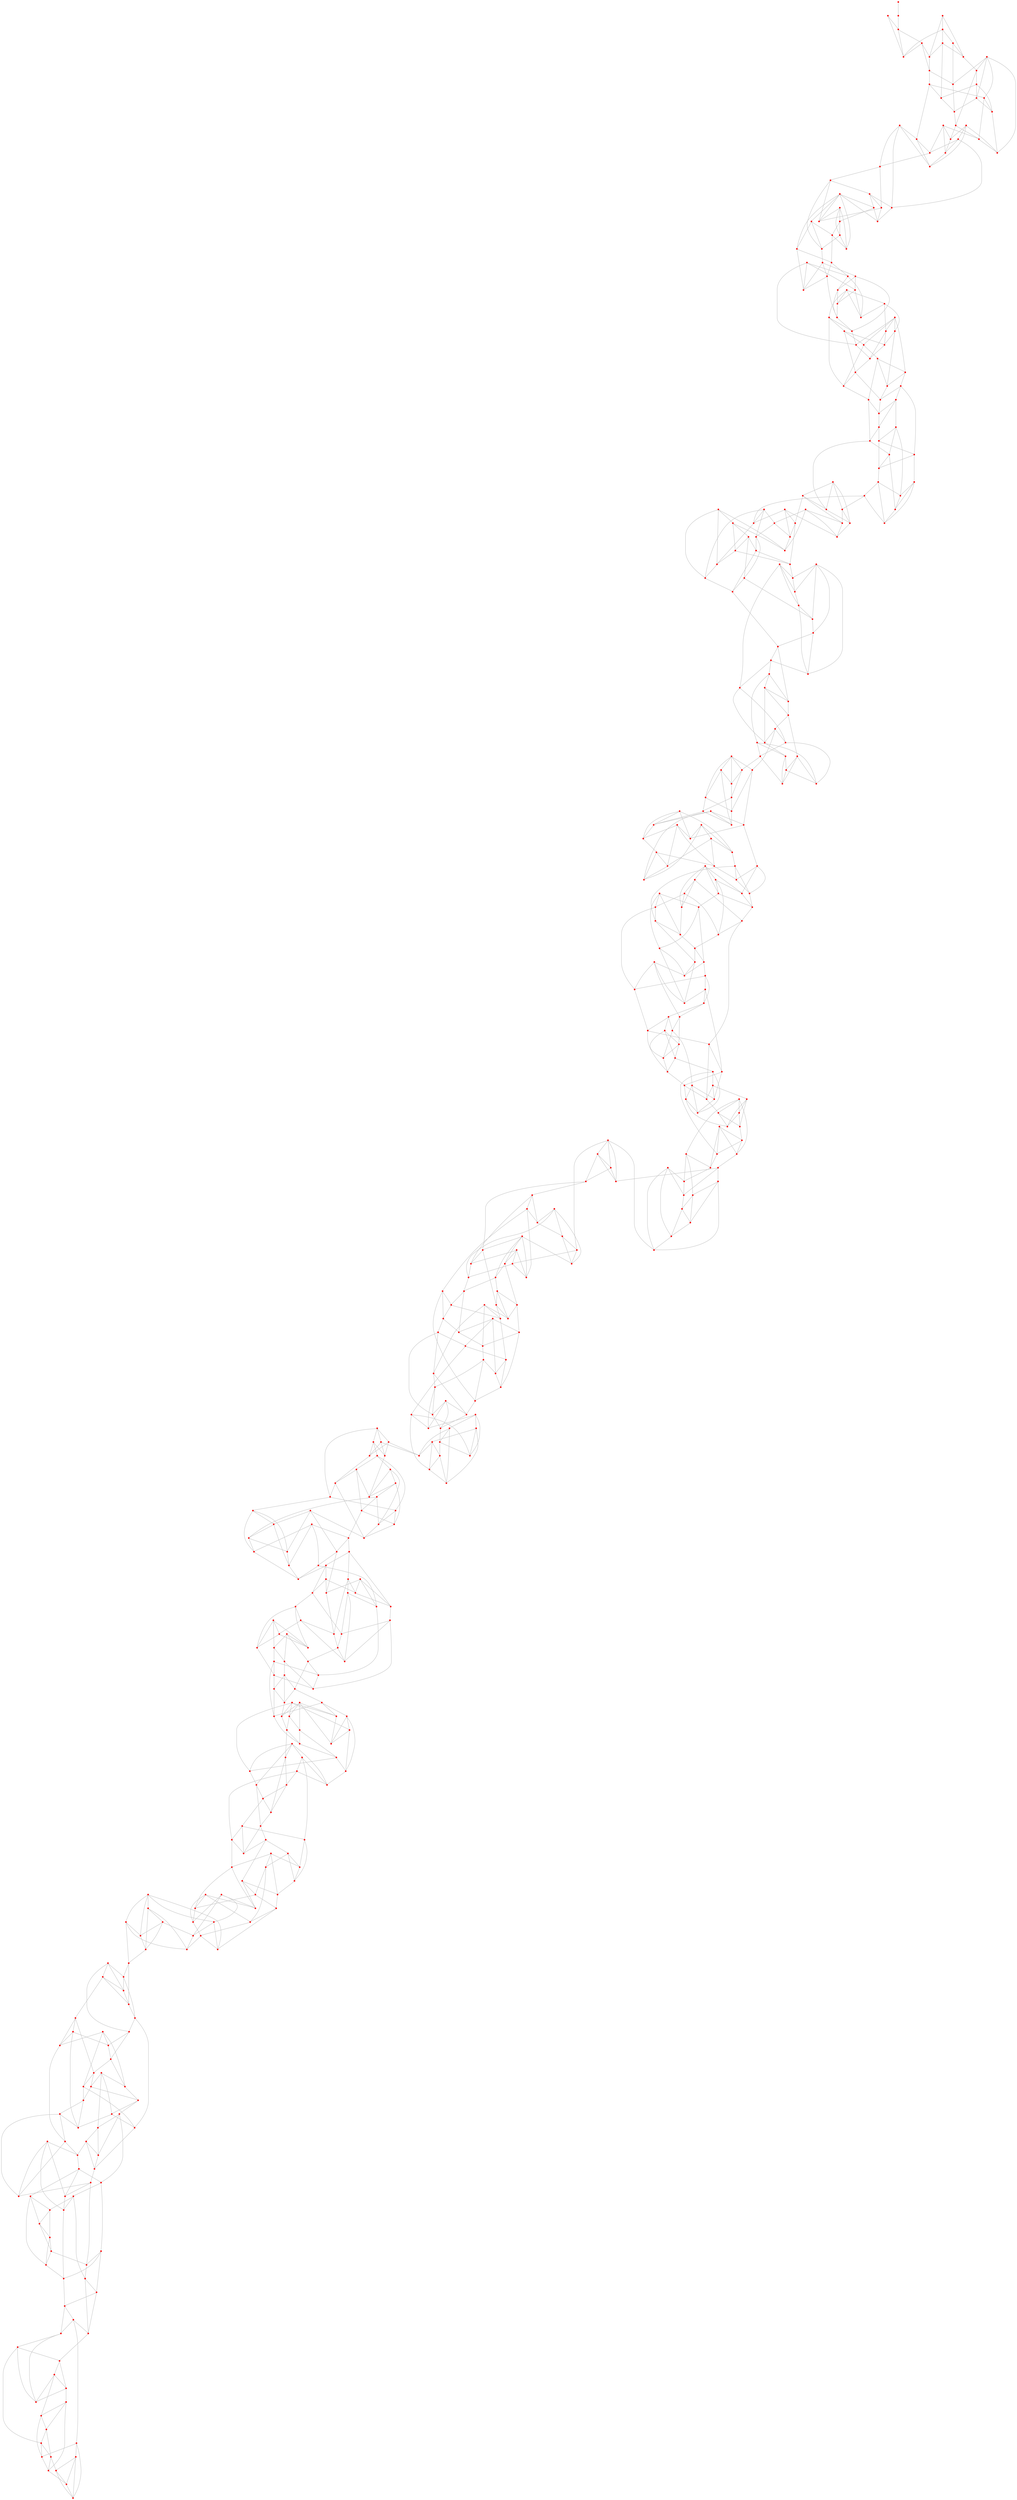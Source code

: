 graph {
	0 [color=red shape=point]
	1 [color=red shape=point]
	2 [color=red shape=point]
	3 [color=red shape=point]
	4 [color=red shape=point]
	5 [color=red shape=point]
	6 [color=red shape=point]
	7 [color=red shape=point]
	8 [color=red shape=point]
	9 [color=red shape=point]
	10 [color=red shape=point]
	11 [color=red shape=point]
	12 [color=red shape=point]
	13 [color=red shape=point]
	14 [color=red shape=point]
	15 [color=red shape=point]
	16 [color=red shape=point]
	17 [color=red shape=point]
	18 [color=red shape=point]
	19 [color=red shape=point]
	20 [color=red shape=point]
	21 [color=red shape=point]
	22 [color=red shape=point]
	23 [color=red shape=point]
	24 [color=red shape=point]
	25 [color=red shape=point]
	26 [color=red shape=point]
	27 [color=red shape=point]
	28 [color=red shape=point]
	29 [color=red shape=point]
	30 [color=red shape=point]
	31 [color=red shape=point]
	32 [color=red shape=point]
	33 [color=red shape=point]
	34 [color=red shape=point]
	35 [color=red shape=point]
	36 [color=red shape=point]
	37 [color=red shape=point]
	38 [color=red shape=point]
	39 [color=red shape=point]
	40 [color=red shape=point]
	41 [color=red shape=point]
	42 [color=red shape=point]
	43 [color=red shape=point]
	44 [color=red shape=point]
	45 [color=red shape=point]
	46 [color=red shape=point]
	47 [color=red shape=point]
	48 [color=red shape=point]
	49 [color=red shape=point]
	50 [color=red shape=point]
	51 [color=red shape=point]
	52 [color=red shape=point]
	53 [color=red shape=point]
	54 [color=red shape=point]
	55 [color=red shape=point]
	56 [color=red shape=point]
	57 [color=red shape=point]
	58 [color=red shape=point]
	59 [color=red shape=point]
	60 [color=red shape=point]
	61 [color=red shape=point]
	62 [color=red shape=point]
	63 [color=red shape=point]
	64 [color=red shape=point]
	65 [color=red shape=point]
	66 [color=red shape=point]
	67 [color=red shape=point]
	68 [color=red shape=point]
	69 [color=red shape=point]
	70 [color=red shape=point]
	71 [color=red shape=point]
	72 [color=red shape=point]
	73 [color=red shape=point]
	74 [color=red shape=point]
	75 [color=red shape=point]
	76 [color=red shape=point]
	77 [color=red shape=point]
	78 [color=red shape=point]
	79 [color=red shape=point]
	80 [color=red shape=point]
	81 [color=red shape=point]
	82 [color=red shape=point]
	83 [color=red shape=point]
	84 [color=red shape=point]
	85 [color=red shape=point]
	86 [color=red shape=point]
	87 [color=red shape=point]
	88 [color=red shape=point]
	89 [color=red shape=point]
	90 [color=red shape=point]
	91 [color=red shape=point]
	92 [color=red shape=point]
	93 [color=red shape=point]
	94 [color=red shape=point]
	95 [color=red shape=point]
	96 [color=red shape=point]
	97 [color=red shape=point]
	98 [color=red shape=point]
	99 [color=red shape=point]
	100 [color=red shape=point]
	101 [color=red shape=point]
	102 [color=red shape=point]
	103 [color=red shape=point]
	104 [color=red shape=point]
	105 [color=red shape=point]
	106 [color=red shape=point]
	107 [color=red shape=point]
	108 [color=red shape=point]
	109 [color=red shape=point]
	110 [color=red shape=point]
	111 [color=red shape=point]
	112 [color=red shape=point]
	113 [color=red shape=point]
	114 [color=red shape=point]
	115 [color=red shape=point]
	116 [color=red shape=point]
	117 [color=red shape=point]
	118 [color=red shape=point]
	119 [color=red shape=point]
	120 [color=red shape=point]
	121 [color=red shape=point]
	122 [color=red shape=point]
	123 [color=red shape=point]
	124 [color=red shape=point]
	125 [color=red shape=point]
	126 [color=red shape=point]
	127 [color=red shape=point]
	128 [color=red shape=point]
	129 [color=red shape=point]
	130 [color=red shape=point]
	131 [color=red shape=point]
	132 [color=red shape=point]
	133 [color=red shape=point]
	134 [color=red shape=point]
	135 [color=red shape=point]
	136 [color=red shape=point]
	137 [color=red shape=point]
	138 [color=red shape=point]
	139 [color=red shape=point]
	140 [color=red shape=point]
	141 [color=red shape=point]
	142 [color=red shape=point]
	143 [color=red shape=point]
	144 [color=red shape=point]
	145 [color=red shape=point]
	146 [color=red shape=point]
	147 [color=red shape=point]
	148 [color=red shape=point]
	149 [color=red shape=point]
	150 [color=red shape=point]
	151 [color=red shape=point]
	152 [color=red shape=point]
	153 [color=red shape=point]
	154 [color=red shape=point]
	155 [color=red shape=point]
	156 [color=red shape=point]
	157 [color=red shape=point]
	158 [color=red shape=point]
	159 [color=red shape=point]
	160 [color=red shape=point]
	161 [color=red shape=point]
	162 [color=red shape=point]
	163 [color=red shape=point]
	164 [color=red shape=point]
	165 [color=red shape=point]
	166 [color=red shape=point]
	167 [color=red shape=point]
	168 [color=red shape=point]
	169 [color=red shape=point]
	170 [color=red shape=point]
	171 [color=red shape=point]
	172 [color=red shape=point]
	173 [color=red shape=point]
	174 [color=red shape=point]
	175 [color=red shape=point]
	176 [color=red shape=point]
	177 [color=red shape=point]
	178 [color=red shape=point]
	179 [color=red shape=point]
	180 [color=red shape=point]
	181 [color=red shape=point]
	182 [color=red shape=point]
	183 [color=red shape=point]
	184 [color=red shape=point]
	185 [color=red shape=point]
	186 [color=red shape=point]
	187 [color=red shape=point]
	188 [color=red shape=point]
	189 [color=red shape=point]
	190 [color=red shape=point]
	191 [color=red shape=point]
	192 [color=red shape=point]
	193 [color=red shape=point]
	194 [color=red shape=point]
	195 [color=red shape=point]
	196 [color=red shape=point]
	197 [color=red shape=point]
	198 [color=red shape=point]
	199 [color=red shape=point]
	200 [color=red shape=point]
	201 [color=red shape=point]
	202 [color=red shape=point]
	203 [color=red shape=point]
	204 [color=red shape=point]
	205 [color=red shape=point]
	206 [color=red shape=point]
	207 [color=red shape=point]
	208 [color=red shape=point]
	209 [color=red shape=point]
	210 [color=red shape=point]
	211 [color=red shape=point]
	212 [color=red shape=point]
	213 [color=red shape=point]
	214 [color=red shape=point]
	215 [color=red shape=point]
	216 [color=red shape=point]
	217 [color=red shape=point]
	218 [color=red shape=point]
	219 [color=red shape=point]
	220 [color=red shape=point]
	221 [color=red shape=point]
	222 [color=red shape=point]
	223 [color=red shape=point]
	224 [color=red shape=point]
	225 [color=red shape=point]
	226 [color=red shape=point]
	227 [color=red shape=point]
	228 [color=red shape=point]
	229 [color=red shape=point]
	230 [color=red shape=point]
	231 [color=red shape=point]
	232 [color=red shape=point]
	233 [color=red shape=point]
	234 [color=red shape=point]
	235 [color=red shape=point]
	236 [color=red shape=point]
	237 [color=red shape=point]
	238 [color=red shape=point]
	239 [color=red shape=point]
	240 [color=red shape=point]
	241 [color=red shape=point]
	242 [color=red shape=point]
	243 [color=red shape=point]
	244 [color=red shape=point]
	245 [color=red shape=point]
	246 [color=red shape=point]
	247 [color=red shape=point]
	248 [color=red shape=point]
	249 [color=red shape=point]
	250 [color=red shape=point]
	251 [color=red shape=point]
	252 [color=red shape=point]
	253 [color=red shape=point]
	254 [color=red shape=point]
	255 [color=red shape=point]
	256 [color=red shape=point]
	257 [color=red shape=point]
	258 [color=red shape=point]
	259 [color=red shape=point]
	260 [color=red shape=point]
	261 [color=red shape=point]
	262 [color=red shape=point]
	263 [color=red shape=point]
	264 [color=red shape=point]
	265 [color=red shape=point]
	266 [color=red shape=point]
	267 [color=red shape=point]
	268 [color=red shape=point]
	269 [color=red shape=point]
	270 [color=red shape=point]
	271 [color=red shape=point]
	272 [color=red shape=point]
	273 [color=red shape=point]
	274 [color=red shape=point]
	275 [color=red shape=point]
	276 [color=red shape=point]
	277 [color=red shape=point]
	278 [color=red shape=point]
	279 [color=red shape=point]
	280 [color=red shape=point]
	281 [color=red shape=point]
	282 [color=red shape=point]
	283 [color=red shape=point]
	284 [color=red shape=point]
	285 [color=red shape=point]
	286 [color=red shape=point]
	287 [color=red shape=point]
	288 [color=red shape=point]
	289 [color=red shape=point]
	290 [color=red shape=point]
	291 [color=red shape=point]
	292 [color=red shape=point]
	293 [color=red shape=point]
	294 [color=red shape=point]
	295 [color=red shape=point]
	296 [color=red shape=point]
	297 [color=red shape=point]
	298 [color=red shape=point]
	299 [color=red shape=point]
	300 [color=red shape=point]
	301 [color=red shape=point]
	302 [color=red shape=point]
	303 [color=red shape=point]
	304 [color=red shape=point]
	305 [color=red shape=point]
	306 [color=red shape=point]
	307 [color=red shape=point]
	308 [color=red shape=point]
	309 [color=red shape=point]
	310 [color=red shape=point]
	311 [color=red shape=point]
	312 [color=red shape=point]
	313 [color=red shape=point]
	314 [color=red shape=point]
	315 [color=red shape=point]
	316 [color=red shape=point]
	317 [color=red shape=point]
	318 [color=red shape=point]
	319 [color=red shape=point]
	320 [color=red shape=point]
	321 [color=red shape=point]
	322 [color=red shape=point]
	323 [color=red shape=point]
	324 [color=red shape=point]
	325 [color=red shape=point]
	326 [color=red shape=point]
	327 [color=red shape=point]
	328 [color=red shape=point]
	329 [color=red shape=point]
	330 [color=red shape=point]
	331 [color=red shape=point]
	332 [color=red shape=point]
	333 [color=red shape=point]
	334 [color=red shape=point]
	335 [color=red shape=point]
	336 [color=red shape=point]
	337 [color=red shape=point]
	338 [color=red shape=point]
	339 [color=red shape=point]
	340 [color=red shape=point]
	341 [color=red shape=point]
	342 [color=red shape=point]
	343 [color=red shape=point]
	344 [color=red shape=point]
	345 [color=red shape=point]
	346 [color=red shape=point]
	347 [color=red shape=point]
	348 [color=red shape=point]
	349 [color=red shape=point]
	350 [color=red shape=point]
	351 [color=red shape=point]
	352 [color=red shape=point]
	353 [color=red shape=point]
	354 [color=red shape=point]
	355 [color=red shape=point]
	356 [color=red shape=point]
	357 [color=red shape=point]
	358 [color=red shape=point]
	359 [color=red shape=point]
	360 [color=red shape=point]
	361 [color=red shape=point]
	362 [color=red shape=point]
	363 [color=red shape=point]
	364 [color=red shape=point]
	365 [color=red shape=point]
	366 [color=red shape=point]
	367 [color=red shape=point]
	368 [color=red shape=point]
	369 [color=red shape=point]
	370 [color=red shape=point]
	371 [color=red shape=point]
	372 [color=red shape=point]
	373 [color=red shape=point]
	374 [color=red shape=point]
	375 [color=red shape=point]
	376 [color=red shape=point]
	377 [color=red shape=point]
	378 [color=red shape=point]
	379 [color=red shape=point]
	380 [color=red shape=point]
	381 [color=red shape=point]
	382 [color=red shape=point]
	383 [color=red shape=point]
	384 [color=red shape=point]
	385 [color=red shape=point]
	386 [color=red shape=point]
	387 [color=red shape=point]
	388 [color=red shape=point]
	389 [color=red shape=point]
	390 [color=red shape=point]
	391 [color=red shape=point]
	392 [color=red shape=point]
	393 [color=red shape=point]
	394 [color=red shape=point]
	395 [color=red shape=point]
	396 [color=red shape=point]
	397 [color=red shape=point]
	398 [color=red shape=point]
	399 [color=red shape=point]
	400 [color=red shape=point]
	401 [color=red shape=point]
	402 [color=red shape=point]
	403 [color=red shape=point]
	404 [color=red shape=point]
	405 [color=red shape=point]
	406 [color=red shape=point]
	407 [color=red shape=point]
	408 [color=red shape=point]
	409 [color=red shape=point]
	410 [color=red shape=point]
	411 [color=red shape=point]
	412 [color=red shape=point]
	413 [color=red shape=point]
	414 [color=red shape=point]
	415 [color=red shape=point]
	416 [color=red shape=point]
	417 [color=red shape=point]
	418 [color=red shape=point]
	419 [color=red shape=point]
	420 [color=red shape=point]
	421 [color=red shape=point]
	422 [color=red shape=point]
	423 [color=red shape=point]
	424 [color=red shape=point]
	425 [color=red shape=point]
	426 [color=red shape=point]
	427 [color=red shape=point]
	428 [color=red shape=point]
	429 [color=red shape=point]
	430 [color=red shape=point]
	431 [color=red shape=point]
	432 [color=red shape=point]
	433 [color=red shape=point]
	434 [color=red shape=point]
	435 [color=red shape=point]
	436 [color=red shape=point]
	437 [color=red shape=point]
	438 [color=red shape=point]
	439 [color=red shape=point]
	440 [color=red shape=point]
	441 [color=red shape=point]
	442 [color=red shape=point]
	443 [color=red shape=point]
	444 [color=red shape=point]
	445 [color=red shape=point]
	446 [color=red shape=point]
	447 [color=red shape=point]
	448 [color=red shape=point]
	449 [color=red shape=point]
	450 [color=red shape=point]
	451 [color=red shape=point]
	452 [color=red shape=point]
	453 [color=red shape=point]
	454 [color=red shape=point]
	455 [color=red shape=point]
	456 [color=red shape=point]
	457 [color=red shape=point]
	458 [color=red shape=point]
	459 [color=red shape=point]
	460 [color=red shape=point]
	461 [color=red shape=point]
	462 [color=red shape=point]
	463 [color=red shape=point]
	464 [color=red shape=point]
	465 [color=red shape=point]
	466 [color=red shape=point]
	467 [color=red shape=point]
	468 [color=red shape=point]
	469 [color=red shape=point]
	470 [color=red shape=point]
	471 [color=red shape=point]
	472 [color=red shape=point]
	473 [color=red shape=point]
	474 [color=red shape=point]
	475 [color=red shape=point]
	476 [color=red shape=point]
	477 [color=red shape=point]
	478 [color=red shape=point]
	479 [color=red shape=point]
	480 [color=red shape=point]
	481 [color=red shape=point]
	482 [color=red shape=point]
	483 [color=red shape=point]
	484 [color=red shape=point]
	485 [color=red shape=point]
	486 [color=red shape=point]
	487 [color=red shape=point]
	488 [color=red shape=point]
	489 [color=red shape=point]
	490 [color=red shape=point]
	491 [color=red shape=point]
	492 [color=red shape=point]
	493 [color=red shape=point]
	494 [color=red shape=point]
	495 [color=red shape=point]
	496 [color=red shape=point]
	497 [color=red shape=point]
	498 [color=red shape=point]
	499 [color=red shape=point]
	1 -- 0 [color=gray]
	2 -- 1 [color=gray]
	2 -- 0 [color=gray]
	3 -- 1 [color=gray]
	3 -- 0 [color=gray]
	3 -- 2 [color=gray]
	4 -- 1 [color=gray]
	5 -- 4 [color=gray]
	5 -- 2 [color=gray]
	6 -- 4 [color=gray]
	7 -- 6 [color=gray]
	7 -- 5 [color=gray]
	8 -- 6 [color=gray]
	8 -- 3 [color=gray]
	8 -- 0 [color=gray]
	9 -- 7 [color=gray]
	9 -- 5 [color=gray]
	10 -- 9 [color=gray]
	10 -- 6 [color=gray]
	11 -- 4 [color=gray]
	11 -- 9 [color=gray]
	11 -- 10 [color=gray]
	13 -- 12 [color=gray]
	13 -- 11 [color=gray]
	14 -- 12 [color=gray]
	14 -- 13 [color=gray]
	14 -- 10 [color=gray]
	15 -- 13 [color=gray]
	15 -- 14 [color=gray]
	16 -- 12 [color=gray]
	16 -- 15 [color=gray]
	16 -- 7 [color=gray]
	17 -- 15 [color=gray]
	18 -- 16 [color=gray]
	18 -- 12 [color=gray]
	19 -- 17 [color=gray]
	19 -- 18 [color=gray]
	19 -- 8 [color=gray]
	20 -- 19 [color=gray]
	20 -- 18 [color=gray]
	21 -- 20 [color=gray]
	21 -- 17 [color=gray]
	22 -- 17 [color=gray]
	22 -- 21 [color=gray]
	23 -- 20 [color=gray]
	24 -- 22 [color=gray]
	25 -- 23 [color=gray]
	26 -- 24 [color=gray]
	26 -- 25 [color=gray]
	27 -- 21 [color=gray]
	27 -- 24 [color=gray]
	27 -- 23 [color=gray]
	28 -- 26 [color=gray]
	28 -- 25 [color=gray]
	29 -- 28 [color=gray]
	29 -- 26 [color=gray]
	30 -- 29 [color=gray]
	30 -- 28 [color=gray]
	31 -- 25 [color=gray]
	31 -- 29 [color=gray]
	31 -- 30 [color=gray]
	32 -- 23 [color=gray]
	33 -- 22 [color=gray]
	33 -- 30 [color=gray]
	33 -- 32 [color=gray]
	34 -- 33 [color=gray]
	34 -- 27 [color=gray]
	35 -- 32 [color=gray]
	36 -- 34 [color=gray]
	36 -- 35 [color=gray]
	36 -- 31 [color=gray]
	38 -- 37 [color=gray]
	38 -- 35 [color=gray]
	38 -- 24 [color=gray]
	39 -- 36 [color=gray]
	40 -- 38 [color=gray]
	41 -- 37 [color=gray]
	41 -- 35 [color=gray]
	41 -- 39 [color=gray]
	41 -- 32 [color=gray]
	42 -- 40 [color=gray]
	43 -- 39 [color=gray]
	43 -- 40 [color=gray]
	43 -- 42 [color=gray]
	44 -- 42 [color=gray]
	44 -- 43 [color=gray]
	45 -- 42 [color=gray]
	45 -- 34 [color=gray]
	45 -- 44 [color=gray]
	46 -- 37 [color=gray]
	46 -- 39 [color=gray]
	48 -- 46 [color=gray]
	48 -- 37 [color=gray]
	48 -- 47 [color=gray]
	49 -- 47 [color=gray]
	49 -- 48 [color=gray]
	50 -- 40 [color=gray]
	51 -- 50 [color=gray]
	51 -- 49 [color=gray]
	52 -- 50 [color=gray]
	52 -- 47 [color=gray]
	53 -- 45 [color=gray]
	53 -- 52 [color=gray]
	54 -- 49 [color=gray]
	54 -- 53 [color=gray]
	55 -- 53 [color=gray]
	56 -- 54 [color=gray]
	56 -- 51 [color=gray]
	57 -- 44 [color=gray]
	57 -- 54 [color=gray]
	57 -- 55 [color=gray]
	57 -- 52 [color=gray]
	58 -- 46 [color=gray]
	59 -- 56 [color=gray]
	59 -- 55 [color=gray]
	60 -- 59 [color=gray]
	61 -- 51 [color=gray]
	61 -- 55 [color=gray]
	61 -- 60 [color=gray]
	61 -- 58 [color=gray]
	62 -- 58 [color=gray]
	62 -- 60 [color=gray]
	62 -- 47 [color=gray]
	63 -- 59 [color=gray]
	63 -- 60 [color=gray]
	64 -- 62 [color=gray]
	64 -- 58 [color=gray]
	64 -- 56 [color=gray]
	65 -- 63 [color=gray]
	65 -- 50 [color=gray]
	66 -- 65 [color=gray]
	67 -- 66 [color=gray]
	68 -- 64 [color=gray]
	68 -- 66 [color=gray]
	68 -- 67 [color=gray]
	69 -- 65 [color=gray]
	69 -- 67 [color=gray]
	70 -- 68 [color=gray]
	70 -- 67 [color=gray]
	70 -- 69 [color=gray]
	70 -- 63 [color=gray]
	71 -- 69 [color=gray]
	71 -- 66 [color=gray]
	72 -- 71 [color=gray]
	74 -- 73 [color=gray]
	75 -- 72 [color=gray]
	76 -- 75 [color=gray]
	76 -- 71 [color=gray]
	76 -- 73 [color=gray]
	77 -- 75 [color=gray]
	77 -- 72 [color=gray]
	77 -- 74 [color=gray]
	78 -- 72 [color=gray]
	78 -- 77 [color=gray]
	78 -- 73 [color=gray]
	80 -- 74 [color=gray]
	80 -- 79 [color=gray]
	81 -- 78 [color=gray]
	81 -- 75 [color=gray]
	81 -- 80 [color=gray]
	81 -- 79 [color=gray]
	81 -- 76 [color=gray]
	82 -- 79 [color=gray]
	82 -- 73 [color=gray]
	83 -- 82 [color=gray]
	85 -- 83 [color=gray]
	85 -- 80 [color=gray]
	85 -- 74 [color=gray]
	85 -- 84 [color=gray]
	86 -- 83 [color=gray]
	87 -- 82 [color=gray]
	88 -- 79 [color=gray]
	88 -- 87 [color=gray]
	89 -- 83 [color=gray]
	89 -- 87 [color=gray]
	89 -- 86 [color=gray]
	89 -- 84 [color=gray]
	90 -- 88 [color=gray]
	90 -- 86 [color=gray]
	91 -- 86 [color=gray]
	91 -- 84 [color=gray]
	92 -- 88 [color=gray]
	93 -- 84 [color=gray]
	93 -- 92 [color=gray]
	93 -- 90 [color=gray]
	94 -- 90 [color=gray]
	94 -- 87 [color=gray]
	95 -- 92 [color=gray]
	96 -- 95 [color=gray]
	97 -- 95 [color=gray]
	97 -- 94 [color=gray]
	97 -- 96 [color=gray]
	98 -- 95 [color=gray]
	98 -- 96 [color=gray]
	99 -- 91 [color=gray]
	99 -- 92 [color=gray]
	99 -- 94 [color=gray]
	99 -- 96 [color=gray]
	101 -- 91 [color=gray]
	101 -- 100 [color=gray]
	102 -- 97 [color=gray]
	102 -- 100 [color=gray]
	102 -- 93 [color=gray]
	103 -- 98 [color=gray]
	103 -- 101 [color=gray]
	103 -- 100 [color=gray]
	104 -- 102 [color=gray]
	104 -- 100 [color=gray]
	105 -- 104 [color=gray]
	106 -- 105 [color=gray]
	106 -- 103 [color=gray]
	107 -- 105 [color=gray]
	107 -- 106 [color=gray]
	109 -- 107 [color=gray]
	109 -- 101 [color=gray]
	109 -- 108 [color=gray]
	110 -- 98 [color=gray]
	110 -- 108 [color=gray]
	110 -- 109 [color=gray]
	111 -- 104 [color=gray]
	111 -- 106 [color=gray]
	112 -- 111 [color=gray]
	113 -- 107 [color=gray]
	113 -- 105 [color=gray]
	114 -- 113 [color=gray]
	114 -- 108 [color=gray]
	114 -- 110 [color=gray]
	114 -- 112 [color=gray]
	114 -- 111 [color=gray]
	115 -- 108 [color=gray]
	116 -- 112 [color=gray]
	116 -- 115 [color=gray]
	117 -- 116 [color=gray]
	118 -- 116 [color=gray]
	118 -- 117 [color=gray]
	119 -- 113 [color=gray]
	119 -- 117 [color=gray]
	121 -- 115 [color=gray]
	121 -- 120 [color=gray]
	122 -- 120 [color=gray]
	122 -- 121 [color=gray]
	122 -- 115 [color=gray]
	123 -- 119 [color=gray]
	123 -- 118 [color=gray]
	124 -- 119 [color=gray]
	125 -- 120 [color=gray]
	126 -- 123 [color=gray]
	126 -- 120 [color=gray]
	126 -- 124 [color=gray]
	126 -- 118 [color=gray]
	126 -- 125 [color=gray]
	127 -- 123 [color=gray]
	127 -- 121 [color=gray]
	127 -- 124 [color=gray]
	127 -- 125 [color=gray]
	127 -- 112 [color=gray]
	128 -- 117 [color=gray]
	129 -- 125 [color=gray]
	129 -- 122 [color=gray]
	129 -- 128 [color=gray]
	130 -- 124 [color=gray]
	131 -- 130 [color=gray]
	131 -- 129 [color=gray]
	132 -- 130 [color=gray]
	132 -- 128 [color=gray]
	133 -- 131 [color=gray]
	133 -- 130 [color=gray]
	133 -- 132 [color=gray]
	135 -- 134 [color=gray]
	135 -- 133 [color=gray]
	136 -- 132 [color=gray]
	136 -- 134 [color=gray]
	137 -- 134 [color=gray]
	138 -- 131 [color=gray]
	138 -- 137 [color=gray]
	139 -- 128 [color=gray]
	139 -- 136 [color=gray]
	139 -- 137 [color=gray]
	140 -- 139 [color=gray]
	140 -- 135 [color=gray]
	141 -- 136 [color=gray]
	143 -- 142 [color=gray]
	143 -- 135 [color=gray]
	143 -- 140 [color=gray]
	143 -- 138 [color=gray]
	144 -- 142 [color=gray]
	144 -- 141 [color=gray]
	145 -- 141 [color=gray]
	145 -- 144 [color=gray]
	145 -- 142 [color=gray]
	145 -- 140 [color=gray]
	147 -- 138 [color=gray]
	147 -- 146 [color=gray]
	148 -- 137 [color=gray]
	149 -- 147 [color=gray]
	150 -- 146 [color=gray]
	150 -- 149 [color=gray]
	150 -- 134 [color=gray]
	151 -- 147 [color=gray]
	152 -- 146 [color=gray]
	152 -- 144 [color=gray]
	152 -- 151 [color=gray]
	153 -- 141 [color=gray]
	153 -- 152 [color=gray]
	153 -- 142 [color=gray]
	154 -- 146 [color=gray]
	154 -- 148 [color=gray]
	154 -- 149 [color=gray]
	155 -- 150 [color=gray]
	156 -- 155 [color=gray]
	157 -- 153 [color=gray]
	157 -- 149 [color=gray]
	158 -- 151 [color=gray]
	159 -- 156 [color=gray]
	159 -- 151 [color=gray]
	159 -- 154 [color=gray]
	160 -- 156 [color=gray]
	160 -- 158 [color=gray]
	160 -- 157 [color=gray]
	161 -- 158 [color=gray]
	161 -- 155 [color=gray]
	161 -- 156 [color=gray]
	161 -- 148 [color=gray]
	163 -- 160 [color=gray]
	163 -- 157 [color=gray]
	163 -- 162 [color=gray]
	164 -- 163 [color=gray]
	164 -- 159 [color=gray]
	164 -- 155 [color=gray]
	165 -- 148 [color=gray]
	165 -- 162 [color=gray]
	166 -- 158 [color=gray]
	166 -- 165 [color=gray]
	167 -- 166 [color=gray]
	167 -- 164 [color=gray]
	168 -- 162 [color=gray]
	169 -- 162 [color=gray]
	170 -- 167 [color=gray]
	170 -- 165 [color=gray]
	170 -- 168 [color=gray]
	170 -- 169 [color=gray]
	171 -- 169 [color=gray]
	172 -- 168 [color=gray]
	172 -- 171 [color=gray]
	173 -- 169 [color=gray]
	173 -- 172 [color=gray]
	174 -- 171 [color=gray]
	174 -- 173 [color=gray]
	174 -- 168 [color=gray]
	176 -- 175 [color=gray]
	176 -- 173 [color=gray]
	176 -- 166 [color=gray]
	176 -- 171 [color=gray]
	177 -- 175 [color=gray]
	178 -- 177 [color=gray]
	178 -- 167 [color=gray]
	179 -- 175 [color=gray]
	180 -- 177 [color=gray]
	180 -- 179 [color=gray]
	181 -- 172 [color=gray]
	181 -- 178 [color=gray]
	181 -- 179 [color=gray]
	182 -- 180 [color=gray]
	182 -- 174 [color=gray]
	183 -- 182 [color=gray]
	183 -- 175 [color=gray]
	185 -- 178 [color=gray]
	185 -- 183 [color=gray]
	185 -- 184 [color=gray]
	186 -- 184 [color=gray]
	186 -- 177 [color=gray]
	186 -- 181 [color=gray]
	187 -- 179 [color=gray]
	187 -- 184 [color=gray]
	187 -- 186 [color=gray]
	188 -- 187 [color=gray]
	188 -- 180 [color=gray]
	188 -- 185 [color=gray]
	189 -- 183 [color=gray]
	190 -- 184 [color=gray]
	191 -- 190 [color=gray]
	191 -- 189 [color=gray]
	191 -- 188 [color=gray]
	193 -- 192 [color=gray]
	193 -- 190 [color=gray]
	193 -- 189 [color=gray]
	194 -- 192 [color=gray]
	194 -- 190 [color=gray]
	194 -- 189 [color=gray]
	195 -- 191 [color=gray]
	195 -- 193 [color=gray]
	195 -- 182 [color=gray]
	195 -- 194 [color=gray]
	197 -- 196 [color=gray]
	198 -- 196 [color=gray]
	198 -- 197 [color=gray]
	199 -- 198 [color=gray]
	199 -- 197 [color=gray]
	199 -- 192 [color=gray]
	201 -- 196 [color=gray]
	201 -- 200 [color=gray]
	201 -- 199 [color=gray]
	202 -- 198 [color=gray]
	202 -- 200 [color=gray]
	203 -- 196 [color=gray]
	203 -- 192 [color=gray]
	203 -- 202 [color=gray]
	205 -- 204 [color=gray]
	205 -- 200 [color=gray]
	205 -- 203 [color=gray]
	205 -- 201 [color=gray]
	206 -- 204 [color=gray]
	206 -- 200 [color=gray]
	206 -- 197 [color=gray]
	207 -- 202 [color=gray]
	208 -- 207 [color=gray]
	209 -- 207 [color=gray]
	210 -- 207 [color=gray]
	210 -- 204 [color=gray]
	210 -- 208 [color=gray]
	210 -- 209 [color=gray]
	211 -- 204 [color=gray]
	211 -- 209 [color=gray]
	212 -- 208 [color=gray]
	213 -- 212 [color=gray]
	214 -- 213 [color=gray]
	215 -- 211 [color=gray]
	215 -- 212 [color=gray]
	215 -- 214 [color=gray]
	216 -- 213 [color=gray]
	216 -- 214 [color=gray]
	217 -- 208 [color=gray]
	217 -- 211 [color=gray]
	218 -- 215 [color=gray]
	219 -- 206 [color=gray]
	219 -- 216 [color=gray]
	220 -- 217 [color=gray]
	220 -- 209 [color=gray]
	220 -- 219 [color=gray]
	221 -- 218 [color=gray]
	222 -- 221 [color=gray]
	222 -- 220 [color=gray]
	223 -- 213 [color=gray]
	223 -- 218 [color=gray]
	224 -- 223 [color=gray]
	224 -- 221 [color=gray]
	224 -- 219 [color=gray]
	224 -- 214 [color=gray]
	225 -- 216 [color=gray]
	226 -- 225 [color=gray]
	226 -- 222 [color=gray]
	228 -- 218 [color=gray]
	228 -- 225 [color=gray]
	228 -- 217 [color=gray]
	228 -- 227 [color=gray]
	229 -- 227 [color=gray]
	229 -- 225 [color=gray]
	230 -- 227 [color=gray]
	230 -- 223 [color=gray]
	231 -- 212 [color=gray]
	231 -- 226 [color=gray]
	231 -- 222 [color=gray]
	232 -- 230 [color=gray]
	232 -- 229 [color=gray]
	232 -- 227 [color=gray]
	233 -- 226 [color=gray]
	233 -- 221 [color=gray]
	234 -- 232 [color=gray]
	234 -- 233 [color=gray]
	235 -- 230 [color=gray]
	235 -- 234 [color=gray]
	236 -- 233 [color=gray]
	238 -- 236 [color=gray]
	238 -- 237 [color=gray]
	239 -- 236 [color=gray]
	240 -- 239 [color=gray]
	240 -- 238 [color=gray]
	240 -- 235 [color=gray]
	240 -- 237 [color=gray]
	241 -- 229 [color=gray]
	241 -- 239 [color=gray]
	243 -- 234 [color=gray]
	243 -- 237 [color=gray]
	243 -- 241 [color=gray]
	243 -- 235 [color=gray]
	243 -- 242 [color=gray]
	244 -- 238 [color=gray]
	244 -- 242 [color=gray]
	245 -- 244 [color=gray]
	245 -- 242 [color=gray]
	246 -- 245 [color=gray]
	247 -- 246 [color=gray]
	247 -- 231 [color=gray]
	247 -- 237 [color=gray]
	248 -- 246 [color=gray]
	248 -- 247 [color=gray]
	248 -- 239 [color=gray]
	249 -- 241 [color=gray]
	249 -- 248 [color=gray]
	250 -- 236 [color=gray]
	250 -- 246 [color=gray]
	250 -- 245 [color=gray]
	250 -- 242 [color=gray]
	252 -- 251 [color=gray]
	252 -- 249 [color=gray]
	253 -- 251 [color=gray]
	253 -- 252 [color=gray]
	253 -- 249 [color=gray]
	255 -- 252 [color=gray]
	255 -- 251 [color=gray]
	255 -- 244 [color=gray]
	255 -- 254 [color=gray]
	255 -- 253 [color=gray]
	256 -- 254 [color=gray]
	257 -- 256 [color=gray]
	258 -- 257 [color=gray]
	258 -- 256 [color=gray]
	259 -- 258 [color=gray]
	259 -- 257 [color=gray]
	260 -- 254 [color=gray]
	260 -- 259 [color=gray]
	260 -- 257 [color=gray]
	261 -- 258 [color=gray]
	262 -- 261 [color=gray]
	263 -- 256 [color=gray]
	263 -- 261 [color=gray]
	263 -- 254 [color=gray]
	263 -- 262 [color=gray]
	264 -- 260 [color=gray]
	264 -- 261 [color=gray]
	264 -- 251 [color=gray]
	265 -- 264 [color=gray]
	266 -- 262 [color=gray]
	267 -- 266 [color=gray]
	268 -- 267 [color=gray]
	268 -- 265 [color=gray]
	269 -- 266 [color=gray]
	269 -- 265 [color=gray]
	269 -- 268 [color=gray]
	269 -- 267 [color=gray]
	270 -- 266 [color=gray]
	270 -- 262 [color=gray]
	270 -- 259 [color=gray]
	271 -- 268 [color=gray]
	273 -- 271 [color=gray]
	273 -- 272 [color=gray]
	274 -- 271 [color=gray]
	274 -- 272 [color=gray]
	274 -- 273 [color=gray]
	275 -- 271 [color=gray]
	275 -- 272 [color=gray]
	276 -- 275 [color=gray]
	276 -- 273 [color=gray]
	276 -- 270 [color=gray]
	276 -- 265 [color=gray]
	278 -- 277 [color=gray]
	279 -- 277 [color=gray]
	279 -- 272 [color=gray]
	280 -- 277 [color=gray]
	280 -- 279 [color=gray]
	280 -- 278 [color=gray]
	281 -- 275 [color=gray]
	282 -- 281 [color=gray]
	282 -- 278 [color=gray]
	282 -- 274 [color=gray]
	283 -- 282 [color=gray]
	283 -- 267 [color=gray]
	283 -- 277 [color=gray]
	284 -- 279 [color=gray]
	284 -- 281 [color=gray]
	285 -- 278 [color=gray]
	285 -- 284 [color=gray]
	286 -- 284 [color=gray]
	287 -- 286 [color=gray]
	288 -- 283 [color=gray]
	288 -- 286 [color=gray]
	289 -- 287 [color=gray]
	289 -- 288 [color=gray]
	290 -- 289 [color=gray]
	290 -- 287 [color=gray]
	290 -- 288 [color=gray]
	291 -- 287 [color=gray]
	291 -- 280 [color=gray]
	292 -- 281 [color=gray]
	292 -- 285 [color=gray]
	293 -- 292 [color=gray]
	293 -- 286 [color=gray]
	294 -- 289 [color=gray]
	294 -- 291 [color=gray]
	295 -- 293 [color=gray]
	295 -- 290 [color=gray]
	295 -- 291 [color=gray]
	296 -- 295 [color=gray]
	296 -- 294 [color=gray]
	298 -- 297 [color=gray]
	298 -- 296 [color=gray]
	298 -- 285 [color=gray]
	299 -- 293 [color=gray]
	300 -- 296 [color=gray]
	300 -- 298 [color=gray]
	300 -- 299 [color=gray]
	302 -- 299 [color=gray]
	302 -- 301 [color=gray]
	302 -- 294 [color=gray]
	302 -- 297 [color=gray]
	303 -- 301 [color=gray]
	303 -- 297 [color=gray]
	304 -- 301 [color=gray]
	304 -- 300 [color=gray]
	305 -- 301 [color=gray]
	305 -- 297 [color=gray]
	306 -- 304 [color=gray]
	306 -- 305 [color=gray]
	307 -- 304 [color=gray]
	307 -- 303 [color=gray]
	308 -- 307 [color=gray]
	309 -- 308 [color=gray]
	309 -- 303 [color=gray]
	310 -- 309 [color=gray]
	310 -- 299 [color=gray]
	311 -- 310 [color=gray]
	311 -- 308 [color=gray]
	311 -- 305 [color=gray]
	311 -- 306 [color=gray]
	312 -- 307 [color=gray]
	313 -- 308 [color=gray]
	314 -- 310 [color=gray]
	314 -- 312 [color=gray]
	314 -- 313 [color=gray]
	315 -- 312 [color=gray]
	315 -- 292 [color=gray]
	316 -- 314 [color=gray]
	316 -- 315 [color=gray]
	316 -- 313 [color=gray]
	317 -- 315 [color=gray]
	318 -- 317 [color=gray]
	318 -- 306 [color=gray]
	319 -- 317 [color=gray]
	320 -- 312 [color=gray]
	320 -- 318 [color=gray]
	320 -- 319 [color=gray]
	321 -- 313 [color=gray]
	321 -- 319 [color=gray]
	321 -- 320 [color=gray]
	321 -- 318 [color=gray]
	321 -- 316 [color=gray]
	322 -- 317 [color=gray]
	323 -- 322 [color=gray]
	324 -- 322 [color=gray]
	324 -- 323 [color=gray]
	324 -- 319 [color=gray]
	325 -- 323 [color=gray]
	325 -- 322 [color=gray]
	325 -- 309 [color=gray]
	327 -- 326 [color=gray]
	328 -- 323 [color=gray]
	329 -- 328 [color=gray]
	329 -- 326 [color=gray]
	329 -- 327 [color=gray]
	330 -- 325 [color=gray]
	331 -- 327 [color=gray]
	331 -- 330 [color=gray]
	331 -- 328 [color=gray]
	333 -- 332 [color=gray]
	333 -- 326 [color=gray]
	333 -- 331 [color=gray]
	333 -- 330 [color=gray]
	334 -- 329 [color=gray]
	335 -- 332 [color=gray]
	335 -- 328 [color=gray]
	335 -- 327 [color=gray]
	335 -- 334 [color=gray]
	336 -- 334 [color=gray]
	337 -- 334 [color=gray]
	337 -- 332 [color=gray]
	337 -- 336 [color=gray]
	337 -- 330 [color=gray]
	338 -- 332 [color=gray]
	338 -- 324 [color=gray]
	340 -- 336 [color=gray]
	340 -- 339 [color=gray]
	341 -- 338 [color=gray]
	341 -- 339 [color=gray]
	341 -- 336 [color=gray]
	341 -- 326 [color=gray]
	342 -- 339 [color=gray]
	343 -- 340 [color=gray]
	343 -- 342 [color=gray]
	344 -- 338 [color=gray]
	344 -- 342 [color=gray]
	345 -- 340 [color=gray]
	345 -- 342 [color=gray]
	346 -- 345 [color=gray]
	347 -- 346 [color=gray]
	347 -- 343 [color=gray]
	347 -- 339 [color=gray]
	348 -- 346 [color=gray]
	348 -- 345 [color=gray]
	349 -- 346 [color=gray]
	349 -- 347 [color=gray]
	349 -- 344 [color=gray]
	349 -- 348 [color=gray]
	349 -- 343 [color=gray]
	351 -- 348 [color=gray]
	351 -- 350 [color=gray]
	353 -- 352 [color=gray]
	353 -- 350 [color=gray]
	354 -- 352 [color=gray]
	354 -- 351 [color=gray]
	355 -- 350 [color=gray]
	355 -- 353 [color=gray]
	356 -- 355 [color=gray]
	357 -- 353 [color=gray]
	357 -- 352 [color=gray]
	357 -- 350 [color=gray]
	358 -- 356 [color=gray]
	358 -- 354 [color=gray]
	359 -- 355 [color=gray]
	359 -- 352 [color=gray]
	359 -- 351 [color=gray]
	360 -- 354 [color=gray]
	360 -- 344 [color=gray]
	360 -- 356 [color=gray]
	361 -- 357 [color=gray]
	361 -- 360 [color=gray]
	362 -- 361 [color=gray]
	363 -- 361 [color=gray]
	363 -- 356 [color=gray]
	363 -- 362 [color=gray]
	364 -- 363 [color=gray]
	364 -- 359 [color=gray]
	364 -- 362 [color=gray]
	366 -- 365 [color=gray]
	366 -- 364 [color=gray]
	366 -- 358 [color=gray]
	367 -- 366 [color=gray]
	367 -- 362 [color=gray]
	368 -- 367 [color=gray]
	368 -- 365 [color=gray]
	369 -- 368 [color=gray]
	370 -- 369 [color=gray]
	370 -- 365 [color=gray]
	371 -- 370 [color=gray]
	372 -- 371 [color=gray]
	373 -- 369 [color=gray]
	373 -- 368 [color=gray]
	373 -- 372 [color=gray]
	373 -- 365 [color=gray]
	373 -- 371 [color=gray]
	374 -- 371 [color=gray]
	374 -- 370 [color=gray]
	374 -- 358 [color=gray]
	374 -- 372 [color=gray]
	375 -- 372 [color=gray]
	376 -- 367 [color=gray]
	377 -- 376 [color=gray]
	378 -- 369 [color=gray]
	378 -- 376 [color=gray]
	379 -- 377 [color=gray]
	380 -- 375 [color=gray]
	380 -- 379 [color=gray]
	381 -- 375 [color=gray]
	381 -- 376 [color=gray]
	382 -- 381 [color=gray]
	382 -- 378 [color=gray]
	382 -- 380 [color=gray]
	384 -- 383 [color=gray]
	384 -- 380 [color=gray]
	384 -- 382 [color=gray]
	385 -- 384 [color=gray]
	385 -- 379 [color=gray]
	385 -- 377 [color=gray]
	385 -- 383 [color=gray]
	386 -- 378 [color=gray]
	386 -- 381 [color=gray]
	387 -- 383 [color=gray]
	388 -- 386 [color=gray]
	388 -- 387 [color=gray]
	389 -- 379 [color=gray]
	390 -- 375 [color=gray]
	390 -- 387 [color=gray]
	391 -- 388 [color=gray]
	391 -- 389 [color=gray]
	391 -- 377 [color=gray]
	391 -- 386 [color=gray]
	393 -- 387 [color=gray]
	393 -- 389 [color=gray]
	393 -- 392 [color=gray]
	393 -- 390 [color=gray]
	394 -- 392 [color=gray]
	395 -- 394 [color=gray]
	395 -- 392 [color=gray]
	395 -- 383 [color=gray]
	395 -- 388 [color=gray]
	396 -- 392 [color=gray]
	397 -- 394 [color=gray]
	397 -- 396 [color=gray]
	398 -- 396 [color=gray]
	399 -- 390 [color=gray]
	399 -- 398 [color=gray]
	399 -- 394 [color=gray]
	400 -- 397 [color=gray]
	400 -- 398 [color=gray]
	400 -- 396 [color=gray]
	400 -- 399 [color=gray]
	402 -- 401 [color=gray]
	403 -- 389 [color=gray]
	403 -- 397 [color=gray]
	403 -- 401 [color=gray]
	404 -- 402 [color=gray]
	405 -- 404 [color=gray]
	405 -- 401 [color=gray]
	405 -- 403 [color=gray]
	406 -- 404 [color=gray]
	406 -- 401 [color=gray]
	406 -- 402 [color=gray]
	407 -- 405 [color=gray]
	408 -- 402 [color=gray]
	408 -- 407 [color=gray]
	409 -- 406 [color=gray]
	409 -- 407 [color=gray]
	410 -- 409 [color=gray]
	410 -- 407 [color=gray]
	411 -- 408 [color=gray]
	411 -- 398 [color=gray]
	412 -- 411 [color=gray]
	412 -- 410 [color=gray]
	413 -- 408 [color=gray]
	413 -- 404 [color=gray]
	413 -- 410 [color=gray]
	414 -- 412 [color=gray]
	415 -- 414 [color=gray]
	415 -- 413 [color=gray]
	415 -- 412 [color=gray]
	416 -- 414 [color=gray]
	417 -- 409 [color=gray]
	417 -- 415 [color=gray]
	417 -- 416 [color=gray]
	418 -- 414 [color=gray]
	418 -- 411 [color=gray]
	419 -- 416 [color=gray]
	420 -- 419 [color=gray]
	420 -- 417 [color=gray]
	421 -- 418 [color=gray]
	422 -- 419 [color=gray]
	422 -- 418 [color=gray]
	422 -- 420 [color=gray]
	423 -- 422 [color=gray]
	423 -- 421 [color=gray]
	424 -- 421 [color=gray]
	424 -- 416 [color=gray]
	425 -- 424 [color=gray]
	426 -- 425 [color=gray]
	427 -- 423 [color=gray]
	427 -- 424 [color=gray]
	427 -- 426 [color=gray]
	428 -- 419 [color=gray]
	428 -- 426 [color=gray]
	429 -- 425 [color=gray]
	429 -- 426 [color=gray]
	430 -- 425 [color=gray]
	431 -- 423 [color=gray]
	431 -- 429 [color=gray]
	431 -- 430 [color=gray]
	431 -- 420 [color=gray]
	431 -- 428 [color=gray]
	432 -- 430 [color=gray]
	433 -- 427 [color=gray]
	433 -- 421 [color=gray]
	433 -- 432 [color=gray]
	435 -- 428 [color=gray]
	435 -- 429 [color=gray]
	435 -- 434 [color=gray]
	436 -- 432 [color=gray]
	437 -- 436 [color=gray]
	438 -- 435 [color=gray]
	438 -- 434 [color=gray]
	438 -- 433 [color=gray]
	438 -- 437 [color=gray]
	439 -- 434 [color=gray]
	439 -- 437 [color=gray]
	440 -- 437 [color=gray]
	440 -- 436 [color=gray]
	441 -- 440 [color=gray]
	441 -- 434 [color=gray]
	442 -- 440 [color=gray]
	442 -- 432 [color=gray]
	442 -- 439 [color=gray]
	444 -- 430 [color=gray]
	444 -- 441 [color=gray]
	444 -- 443 [color=gray]
	444 -- 439 [color=gray]
	445 -- 443 [color=gray]
	445 -- 436 [color=gray]
	446 -- 442 [color=gray]
	446 -- 443 [color=gray]
	446 -- 445 [color=gray]
	447 -- 445 [color=gray]
	447 -- 441 [color=gray]
	448 -- 447 [color=gray]
	448 -- 443 [color=gray]
	449 -- 446 [color=gray]
	451 -- 447 [color=gray]
	451 -- 450 [color=gray]
	452 -- 448 [color=gray]
	452 -- 449 [color=gray]
	452 -- 451 [color=gray]
	453 -- 450 [color=gray]
	453 -- 449 [color=gray]
	454 -- 451 [color=gray]
	454 -- 453 [color=gray]
	456 -- 455 [color=gray]
	456 -- 454 [color=gray]
	456 -- 453 [color=gray]
	456 -- 450 [color=gray]
	458 -- 454 [color=gray]
	458 -- 457 [color=gray]
	459 -- 458 [color=gray]
	459 -- 452 [color=gray]
	459 -- 455 [color=gray]
	459 -- 457 [color=gray]
	459 -- 448 [color=gray]
	459 -- 450 [color=gray]
	460 -- 455 [color=gray]
	460 -- 457 [color=gray]
	461 -- 457 [color=gray]
	462 -- 460 [color=gray]
	462 -- 458 [color=gray]
	462 -- 461 [color=gray]
	463 -- 455 [color=gray]
	463 -- 462 [color=gray]
	463 -- 449 [color=gray]
	464 -- 463 [color=gray]
	464 -- 460 [color=gray]
	465 -- 464 [color=gray]
	467 -- 465 [color=gray]
	467 -- 466 [color=gray]
	468 -- 464 [color=gray]
	468 -- 466 [color=gray]
	468 -- 467 [color=gray]
	468 -- 461 [color=gray]
	469 -- 466 [color=gray]
	470 -- 469 [color=gray]
	471 -- 469 [color=gray]
	471 -- 465 [color=gray]
	471 -- 461 [color=gray]
	473 -- 472 [color=gray]
	473 -- 470 [color=gray]
	473 -- 471 [color=gray]
	473 -- 466 [color=gray]
	474 -- 472 [color=gray]
	475 -- 470 [color=gray]
	475 -- 465 [color=gray]
	475 -- 474 [color=gray]
	475 -- 469 [color=gray]
	476 -- 470 [color=gray]
	476 -- 474 [color=gray]
	477 -- 472 [color=gray]
	478 -- 477 [color=gray]
	478 -- 474 [color=gray]
	479 -- 476 [color=gray]
	480 -- 479 [color=gray]
	480 -- 477 [color=gray]
	481 -- 479 [color=gray]
	482 -- 481 [color=gray]
	482 -- 480 [color=gray]
	482 -- 477 [color=gray]
	483 -- 467 [color=gray]
	483 -- 478 [color=gray]
	483 -- 481 [color=gray]
	484 -- 476 [color=gray]
	484 -- 482 [color=gray]
	485 -- 479 [color=gray]
	486 -- 472 [color=gray]
	486 -- 480 [color=gray]
	486 -- 484 [color=gray]
	486 -- 478 [color=gray]
	486 -- 485 [color=gray]
	487 -- 485 [color=gray]
	487 -- 483 [color=gray]
	488 -- 487 [color=gray]
	490 -- 488 [color=gray]
	490 -- 487 [color=gray]
	490 -- 489 [color=gray]
	491 -- 484 [color=gray]
	492 -- 488 [color=gray]
	492 -- 481 [color=gray]
	492 -- 491 [color=gray]
	493 -- 491 [color=gray]
	493 -- 485 [color=gray]
	494 -- 493 [color=gray]
	494 -- 489 [color=gray]
	494 -- 492 [color=gray]
	495 -- 490 [color=gray]
	495 -- 489 [color=gray]
	496 -- 489 [color=gray]
	496 -- 495 [color=gray]
	497 -- 488 [color=gray]
	497 -- 491 [color=gray]
	497 -- 494 [color=gray]
	498 -- 495 [color=gray]
	499 -- 498 [color=gray]
}
